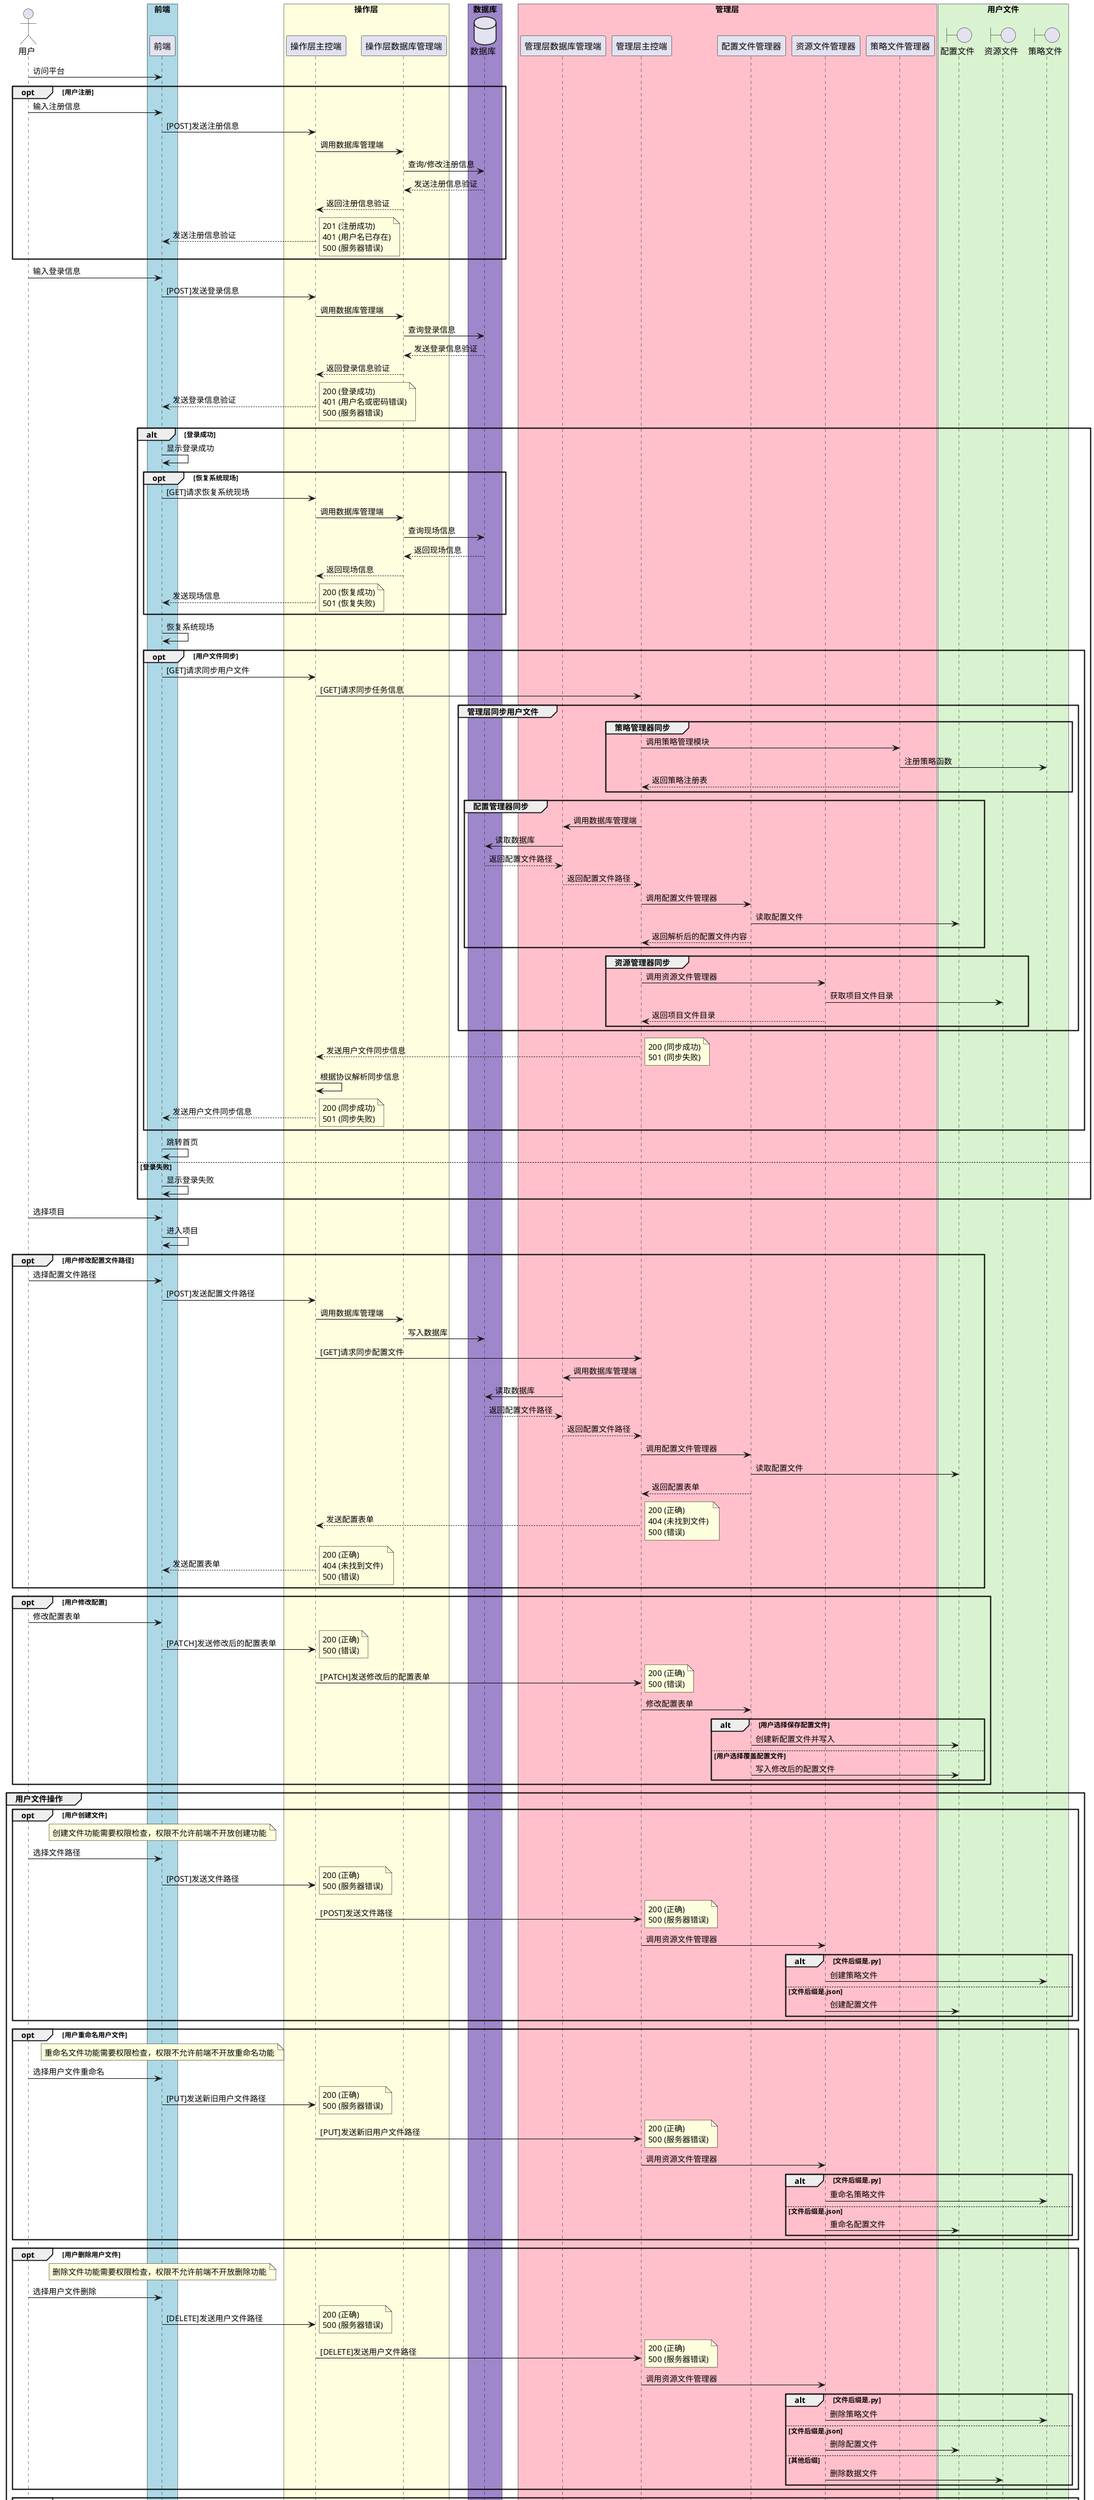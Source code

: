 @startuml

actor 用户
box "前端" #LightBlue
participant "前端" as Frontend
end box

box "操作层" #LightYellow
participant "操作层主控端" as OperationEnd

participant "操作层数据库管理端" as OpDatabaseEnd
end box

box "数据库" #9E87CA
database "数据库" as Database
end box

box "管理层" #Pink
participant "管理层数据库管理端" as MgDatabaseEnd

participant "管理层主控端" as ManagementEnd

participant "配置文件管理器" as ConfigModule
participant "资源文件管理器" as ResourceModule
participant "策略文件管理器" as StrategyModule
end box

box "用户文件" #D9F2D0
boundary "配置文件" as ConfigFile
boundary "资源文件" as ResourceFile
boundary "策略文件" as StrategyFile
end box

用户 -> Frontend: 访问平台

opt 用户注册
    用户 -> Frontend: 输入注册信息
    Frontend -> OperationEnd: [POST]发送注册信息
    OperationEnd -> OpDatabaseEnd: 调用数据库管理端
    OpDatabaseEnd -> Database: 查询/修改注册信息
    Database --> OpDatabaseEnd: 发送注册信息验证
    OpDatabaseEnd --> OperationEnd: 返回注册信息验证
    OperationEnd --> Frontend: 发送注册信息验证
    note right: 201 (注册成功)\n401 (用户名已存在)\n500 (服务器错误)
end

用户 -> Frontend: 输入登录信息
Frontend -> OperationEnd : [POST]发送登录信息
OperationEnd -> OpDatabaseEnd: 调用数据库管理端
OpDatabaseEnd -> Database: 查询登录信息
Database --> OpDatabaseEnd: 发送登录信息验证
OpDatabaseEnd --> OperationEnd: 返回登录信息验证 
OperationEnd --> Frontend: 发送登录信息验证
note right: 200 (登录成功)\n401 (用户名或密码错误)\n500 (服务器错误)
alt 登录成功
    Frontend -> Frontend: 显示登录成功
    opt 恢复系统现场
        Frontend -> OperationEnd: [GET]请求恢复系统现场
        OperationEnd -> OpDatabaseEnd: 调用数据库管理端
        OpDatabaseEnd -> Database: 查询现场信息
        Database --> OpDatabaseEnd: 返回现场信息
        OpDatabaseEnd --> OperationEnd: 返回现场信息
        OperationEnd --> Frontend: 发送现场信息
        note right: 200 (恢复成功)\n501 (恢复失败)
    end
    Frontend -> Frontend: 恢复系统现场
    opt 用户文件同步
        Frontend -> OperationEnd: [GET]请求同步用户文件
        OperationEnd -> ManagementEnd: [GET]请求同步任务信息
        group 管理层同步用户文件
            group 策略管理器同步
                ManagementEnd -> StrategyModule: 调用策略管理模块
                StrategyModule -> StrategyFile: 注册策略函数
                StrategyModule --> ManagementEnd: 返回策略注册表
            end
            group 配置管理器同步
                ManagementEnd -> MgDatabaseEnd: 调用数据库管理端
                MgDatabaseEnd -> Database: 读取数据库
                Database --> MgDatabaseEnd: 返回配置文件路径
                MgDatabaseEnd --> ManagementEnd: 返回配置文件路径
                ManagementEnd -> ConfigModule: 调用配置文件管理器
                ConfigModule -> ConfigFile: 读取配置文件
                ConfigModule --> ManagementEnd: 返回解析后的配置文件内容
            end
            group 资源管理器同步
                ManagementEnd -> ResourceModule: 调用资源文件管理器
                ResourceModule -> ResourceFile: 获取项目文件目录
                ResourceModule --> ManagementEnd: 返回项目文件目录
            end
        end
        ManagementEnd --> OperationEnd: 发送用户文件同步信息
        note right: 200 (同步成功)\n501 (同步失败)
        OperationEnd -> OperationEnd: 根据协议解析同步信息
        OperationEnd --> Frontend: 发送用户文件同步信息
        note right: 200 (同步成功)\n501 (同步失败)
    end
    Frontend -> Frontend: 跳转首页
else 登录失败
    Frontend -> Frontend: 显示登录失败
end

用户 -> Frontend: 选择项目
Frontend -> Frontend: 进入项目
opt 用户修改配置文件路径
    用户 -> Frontend: 选择配置文件路径
    Frontend -> OperationEnd: [POST]发送配置文件路径
    OperationEnd -> OpDatabaseEnd: 调用数据库管理端
    OpDatabaseEnd -> Database: 写入数据库
    OperationEnd -> ManagementEnd: [GET]请求同步配置文件

    ManagementEnd -> MgDatabaseEnd: 调用数据库管理端
    MgDatabaseEnd -> Database: 读取数据库
    Database --> MgDatabaseEnd: 返回配置文件路径
    MgDatabaseEnd --> ManagementEnd: 返回配置文件路径
    ManagementEnd -> ConfigModule: 调用配置文件管理器
    ConfigModule -> ConfigFile: 读取配置文件
    ConfigModule --> ManagementEnd: 返回配置表单
    ManagementEnd --> OperationEnd: 发送配置表单
    note right: 200 (正确)\n404 (未找到文件) \n500 (错误) 
    OperationEnd --> Frontend: 发送配置表单
    note right: 200 (正确)\n404 (未找到文件) \n500 (错误) 
end
opt 用户修改配置
    用户 -> Frontend: 修改配置表单
    Frontend -> OperationEnd: [PATCH]发送修改后的配置表单
    note right: 200 (正确)\n500 (错误)
    OperationEnd -> ManagementEnd: [PATCH]发送修改后的配置表单
    note right: 200 (正确)\n500 (错误)
    ManagementEnd -> ConfigModule: 修改配置表单
    alt 用户选择保存配置文件
        ConfigModule -> ConfigFile: 创建新配置文件并写入
    else 用户选择覆盖配置文件
        ConfigModule -> ConfigFile: 写入修改后的配置文件
    end
end
group 用户文件操作
    opt 用户创建文件
        note over Frontend
            创建文件功能需要权限检查，权限不允许前端不开放创建功能
        end note
        用户 -> Frontend: 选择文件路径
        Frontend -> OperationEnd: [POST]发送文件路径
        note right: 200 (正确)\n500 (服务器错误)
        OperationEnd -> ManagementEnd: [POST]发送文件路径
        note right: 200 (正确)\n500 (服务器错误)
        ManagementEnd -> ResourceModule: 调用资源文件管理器
        alt 文件后缀是.py
            ResourceModule -> StrategyFile: 创建策略文件
        else 文件后缀是.json
            ResourceModule -> ConfigFile: 创建配置文件
        end
    end
    opt 用户重命名用户文件
        note over Frontend
            重命名文件功能需要权限检查，权限不允许前端不开放重命名功能
        end note
        用户 -> Frontend: 选择用户文件重命名
        Frontend -> OperationEnd: [PUT]发送新旧用户文件路径
        note right: 200 (正确)\n500 (服务器错误)  
        OperationEnd -> ManagementEnd: [PUT]发送新旧用户文件路径
        note right: 200 (正确)\n500 (服务器错误)  
        ManagementEnd -> ResourceModule: 调用资源文件管理器
        alt 文件后缀是.py
            ResourceModule -> StrategyFile: 重命名策略文件
        else 文件后缀是.json
            ResourceModule -> ConfigFile: 重命名配置文件
        end
    end
    opt 用户删除用户文件
        note over Frontend
            删除文件功能需要权限检查，权限不允许前端不开放删除功能
        end note
        用户 -> Frontend: 选择用户文件删除
        Frontend -> OperationEnd: [DELETE]发送用户文件路径
        note right: 200 (正确)\n500 (服务器错误)  
        OperationEnd -> ManagementEnd: [DELETE]发送用户文件路径
        note right: 200 (正确)\n500 (服务器错误)  
        ManagementEnd -> ResourceModule: 调用资源文件管理器
        alt 文件后缀是.py
            ResourceModule -> StrategyFile: 删除策略文件
        else 文件后缀是.json
            ResourceModule -> ConfigFile: 删除配置文件
        else 其他后缀
            ResourceModule -> ResourceFile: 删除数据文件
        end
    end

    opt 用户修改文件
        note over Frontend
            修改策略文件功能需要权限检查，权限不允许前端不开放修改功能
        end note
        用户 -> Frontend: 提交修改后的文件路径和内容
        Frontend -> OperationEnd: [PATCH]发送修改后的文件路径和内容
        note right: 200 (正确)\n501 (错误)\n500 (服务器错误)  
        OperationEnd -> ManagementEnd: [PATCH]发送修改后的文件路径和内容
        note right: 200 (正确)\n501 (错误)\n500 (服务器错误)  
        ManagementEnd -> ResourceModule: 调用资源文件管理器
        alt 文件后缀是.py
            ResourceModule -> StrategyFile: 修改策略文件
        else 文件后缀是.json
            ResourceModule -> ConfigFile: 修改配置文件
        end
    end
    note over Frontend
        完成文件写操作后，前端需要请求同步
    end note
    opt 用户查看文件
        用户 -> Frontend: 选择文件查看
        Frontend -> OperationEnd: [GET]发送文件路径
        OperationEnd -> ManagementEnd: [GET]发送文件路径
        ManagementEnd -> ResourceModule: 调用资源文件管理器
        alt 文件后缀是.py
            ResourceModule -> StrategyFile: 读取策略文件
        else 文件后缀是.json
            ResourceModule -> ConfigFile: 读取配置文件
        end
        ResourceModule --> ManagementEnd: 返回文件内容
        ManagementEnd --> OperationEnd: 发送文件内容
        note right: 200 (确认)\n404 (文件不存在)\n500 (服务器错误)  
        OperationEnd --> Frontend: 发送文件内容
        note right: 200 (确认)\n404 (文件不存在)\n500 (服务器错误)  
        Frontend -> Frontend: 显示文件内容
    end
end
opt 执行策略
note over Frontend
如果执行空策略，则相当于用前端默认渲染查看数据项
策略以策略集为单位执行
end note
    用户 -> Frontend: 配置策略，连接数据项，选择策略
    Frontend ->> OperationEnd: [POST]基于websockt连接发送策略信息
    OperationEnd ->> ManagementEnd: [POST]基于websockt连接发送策略信息
    ManagementEnd -> StrategyModule: 调用策略管理器
    StrategyModule --> ManagementEnd: 返回策略结果
    ManagementEnd --> OperationEnd: 发送策略结果
    note right: 200 (正确)\n500 (错误)
    OperationEnd --> Frontend: 发送策略结果
    note right: 200 (正确)\n500 (错误)
end
opt 监测用户机系统信息
    Frontend ->> OperationEnd: [GET]在socketweb环境中请求监控信息
    OperationEnd ->> ManagementEnd: [GET]在socketweb环境中请求监控信息
    ManagementEnd --> OperationEnd: 返回监控信息
    OperationEnd --> Frontend: 发送监控信息
end
用户 -> Frontend: 退出平台
Frontend -> OperationEnd: [POST]发送现场信息，请求保存现场
note right: 200 (确认)\n500 (错误)
OperationEnd -> OpDatabaseEnd: 调用数据库管理端
OpDatabaseEnd -> Database: 写入现场信息

@enduml
